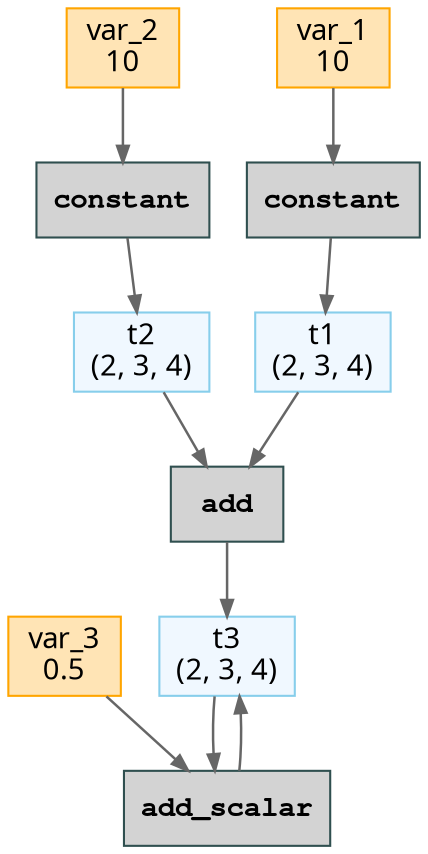 // Computational Graph
digraph {
	rankdir=TB
	node [shape=record]
	128327196297728 [label="t1
(2, 3, 4)" color=skyblue fillcolor=aliceblue fontname="Sans-Serif" labeljust=l shape=box style=filled]
	128327196303440 [label=constant color=darkslategray fillcolor=lightgray fontname="Courier Bold" labeljust=l shape=box style=filled]
	128327196303680 [label="var_1
10" color=orange fillcolor=moccasin fontname="Sans-Serif" labeljust=l shape=box style=filled]
	128327196784528 [label="t2
(2, 3, 4)" color=skyblue fillcolor=aliceblue fontname="Sans-Serif" labeljust=l shape=box style=filled]
	128327196785104 [label=constant color=darkslategray fillcolor=lightgray fontname="Courier Bold" labeljust=l shape=box style=filled]
	128327196785344 [label="var_2
10" color=orange fillcolor=moccasin fontname="Sans-Serif" labeljust=l shape=box style=filled]
	128327196785440 [label=add color=darkslategray fillcolor=lightgray fontname="Courier Bold" labeljust=l shape=box style=filled]
	128327196785536 [label="t3
(2, 3, 4)" color=skyblue fillcolor=aliceblue fontname="Sans-Serif" labeljust=l shape=box style=filled]
	128327196785776 [label=add_scalar color=darkslategray fillcolor=lightgray fontname="Courier Bold" labeljust=l shape=box style=filled]
	128327196785728 [label="var_3
0.5" color=orange fillcolor=moccasin fontname="Sans-Serif" labeljust=l shape=box style=filled]
	128327196303440 -> 128327196297728 [arrowsize=0.8 color=gray40 penwidth=1.2]
	128327196303680 -> 128327196303440 [arrowsize=0.8 color=gray40 penwidth=1.2]
	128327196785104 -> 128327196784528 [arrowsize=0.8 color=gray40 penwidth=1.2]
	128327196785344 -> 128327196785104 [arrowsize=0.8 color=gray40 penwidth=1.2]
	128327196297728 -> 128327196785440 [arrowsize=0.8 color=gray40 penwidth=1.2]
	128327196784528 -> 128327196785440 [arrowsize=0.8 color=gray40 penwidth=1.2]
	128327196785440 -> 128327196785536 [arrowsize=0.8 color=gray40 penwidth=1.2]
	128327196785776 -> 128327196785536 [arrowsize=0.8 color=gray40 penwidth=1.2]
	128327196785536 -> 128327196785776 [arrowsize=0.8 color=gray40 penwidth=1.2]
	128327196785728 -> 128327196785776 [arrowsize=0.8 color=gray40 penwidth=1.2]
}
